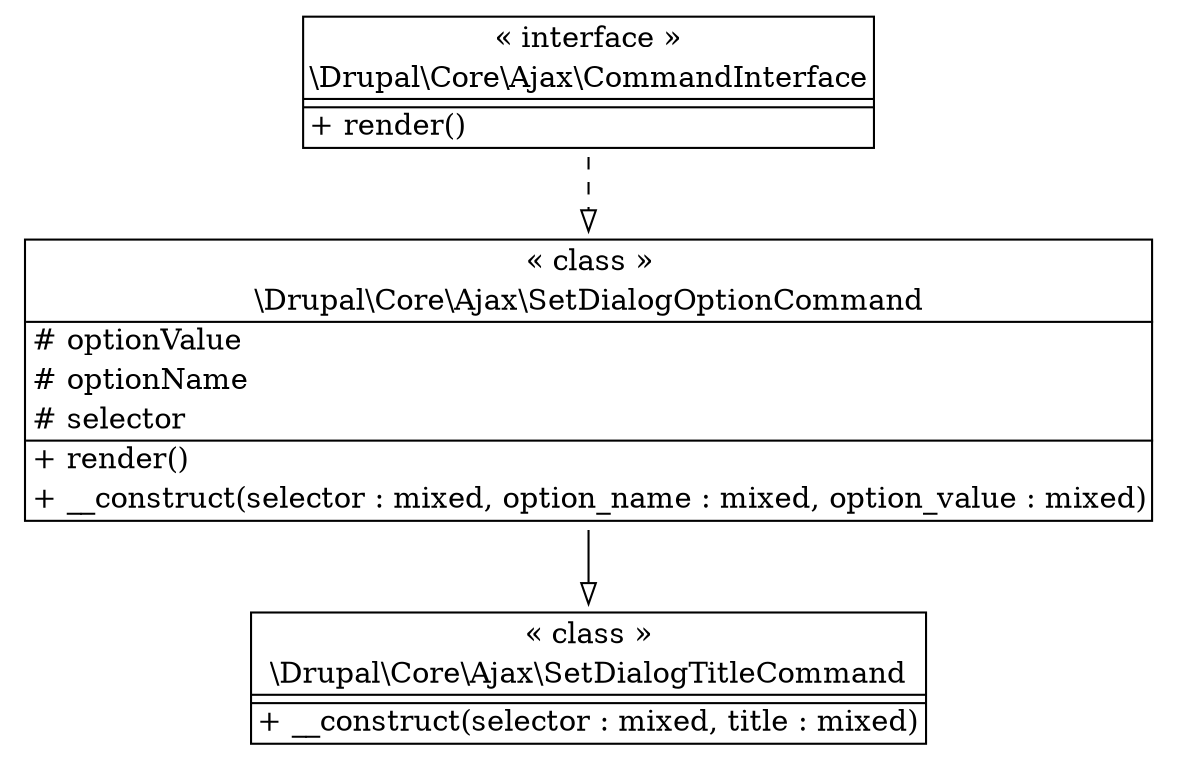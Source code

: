 digraph "Class Diagram" {
  node [shape=plaintext]
  "\\Drupal\\Core\\Ajax\\SetDialogTitleCommand" [
    label=<
<table border="1" cellpadding="2" cellspacing="0" cellborder="0">
<tr><td align="center">&laquo; class &raquo;</td></tr>
<tr><td align="center" title="class SetDialogTitleCommand">\\Drupal\\Core\\Ajax\\SetDialogTitleCommand</td></tr><hr />
<tr><td></td></tr>
<hr />
<tr><td align="left" title="public __construct">+ __construct(selector : mixed, title : mixed)</td></tr>
</table>
  >
  ];
  "\\Drupal\\Core\\Ajax\\SetDialogOptionCommand" [
    label=<
<table border="1" cellpadding="2" cellspacing="0" cellborder="0">
<tr><td align="center">&laquo; class &raquo;</td></tr>
<tr><td align="center" title="class SetDialogOptionCommand">\\Drupal\\Core\\Ajax\\SetDialogOptionCommand</td></tr><hr />
<tr><td align="left" title="protected optionValue"># optionValue</td></tr>
<tr><td align="left" title="protected optionName"># optionName</td></tr>
<tr><td align="left" title="protected selector"># selector</td></tr>
<hr />
<tr><td align="left" title="public render">+ render()</td></tr>
<tr><td align="left" title="public __construct">+ __construct(selector : mixed, option_name : mixed, option_value : mixed)</td></tr>
</table>
  >
  ];
  "\\Drupal\\Core\\Ajax\\CommandInterface" [
    label=<
<table border="1" cellpadding="2" cellspacing="0" cellborder="0">
<tr><td align="center">&laquo; interface &raquo;</td></tr>
<tr><td align="center" title="interface CommandInterface">\\Drupal\\Core\\Ajax\\CommandInterface</td></tr><hr />
<tr><td></td></tr>
<hr />
<tr><td align="left" title="public render">+ render()</td></tr>
</table>
  >
  ];
"\\Drupal\\Core\\Ajax\\SetDialogOptionCommand" -> "\\Drupal\\Core\\Ajax\\SetDialogTitleCommand" [arrowhead="empty"];

"\\Drupal\\Core\\Ajax\\CommandInterface" -> "\\Drupal\\Core\\Ajax\\SetDialogOptionCommand" [arrowhead="empty" style="dashed"];

}